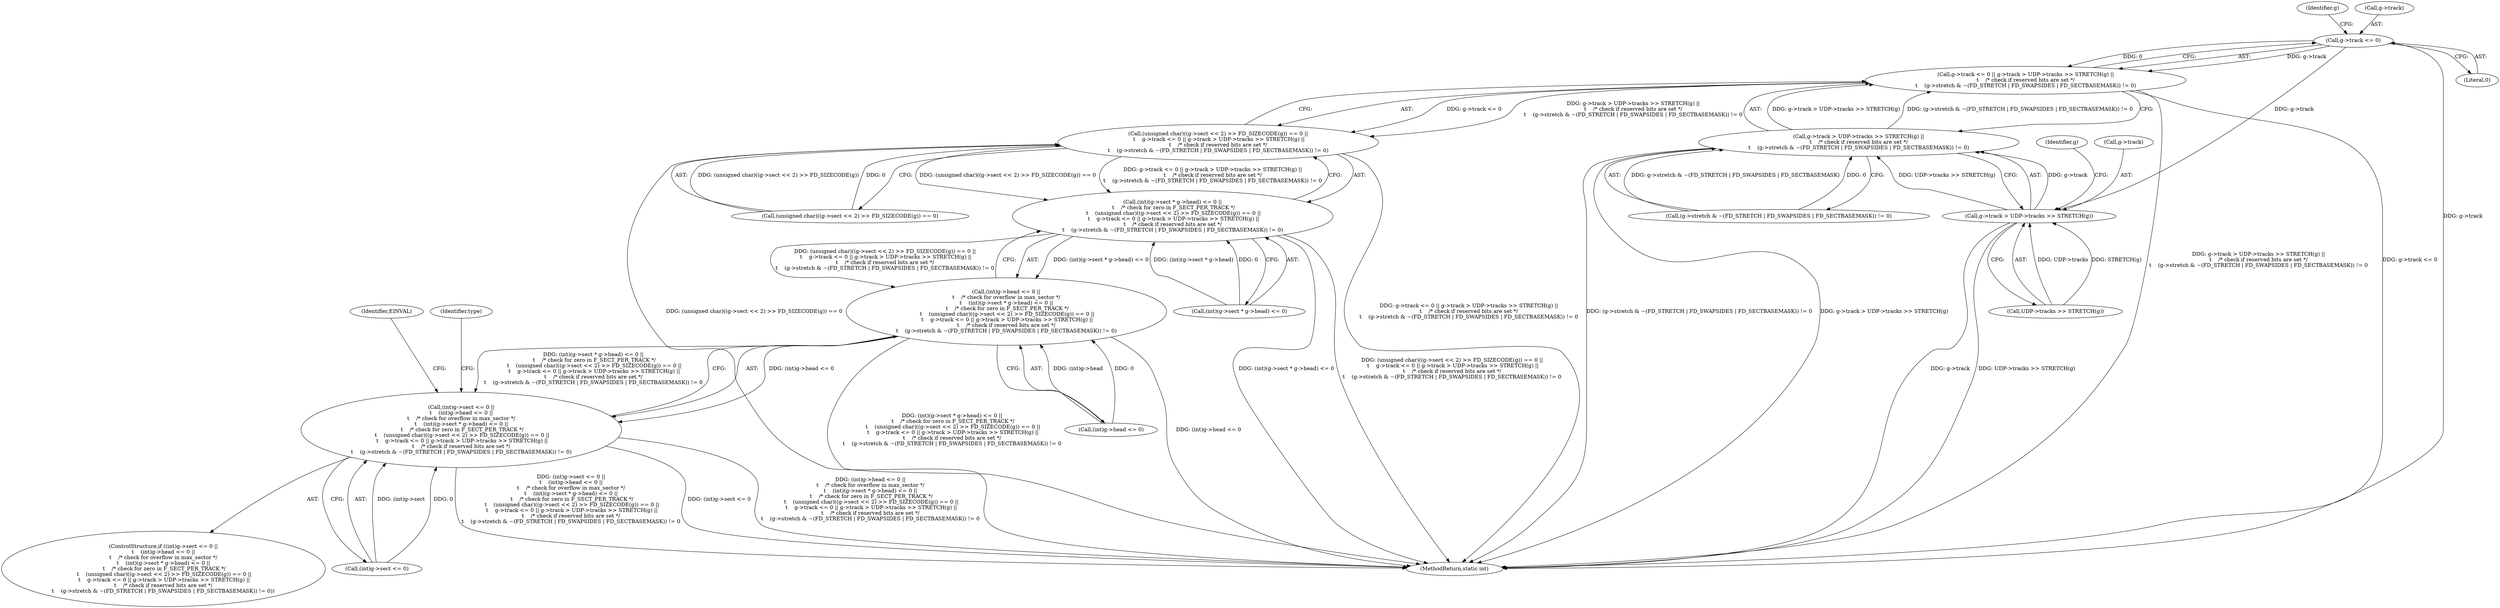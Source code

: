 digraph "0_linux_da99466ac243f15fbba65bd261bfc75ffa1532b6@pointer" {
"1000157" [label="(Call,g->track <= 0)"];
"1000156" [label="(Call,g->track <= 0 || g->track > UDP->tracks >> STRETCH(g) ||\n\t    /* check if reserved bits are set */\n\t    (g->stretch & ~(FD_STRETCH | FD_SWAPSIDES | FD_SECTBASEMASK)) != 0)"];
"1000143" [label="(Call,(unsigned char)((g->sect << 2) >> FD_SIZECODE(g)) == 0 ||\n \t    g->track <= 0 || g->track > UDP->tracks >> STRETCH(g) ||\n\t    /* check if reserved bits are set */\n\t    (g->stretch & ~(FD_STRETCH | FD_SWAPSIDES | FD_SECTBASEMASK)) != 0)"];
"1000131" [label="(Call,(int)(g->sect * g->head) <= 0 ||\n \t    /* check for zero in F_SECT_PER_TRACK */\n \t    (unsigned char)((g->sect << 2) >> FD_SIZECODE(g)) == 0 ||\n \t    g->track <= 0 || g->track > UDP->tracks >> STRETCH(g) ||\n\t    /* check if reserved bits are set */\n\t    (g->stretch & ~(FD_STRETCH | FD_SWAPSIDES | FD_SECTBASEMASK)) != 0)"];
"1000123" [label="(Call,(int)g->head <= 0 ||\n\t    /* check for overflow in max_sector */\n\t    (int)(g->sect * g->head) <= 0 ||\n \t    /* check for zero in F_SECT_PER_TRACK */\n \t    (unsigned char)((g->sect << 2) >> FD_SIZECODE(g)) == 0 ||\n \t    g->track <= 0 || g->track > UDP->tracks >> STRETCH(g) ||\n\t    /* check if reserved bits are set */\n\t    (g->stretch & ~(FD_STRETCH | FD_SWAPSIDES | FD_SECTBASEMASK)) != 0)"];
"1000115" [label="(Call,(int)g->sect <= 0 ||\n\t    (int)g->head <= 0 ||\n\t    /* check for overflow in max_sector */\n\t    (int)(g->sect * g->head) <= 0 ||\n \t    /* check for zero in F_SECT_PER_TRACK */\n \t    (unsigned char)((g->sect << 2) >> FD_SIZECODE(g)) == 0 ||\n \t    g->track <= 0 || g->track > UDP->tracks >> STRETCH(g) ||\n\t    /* check if reserved bits are set */\n\t    (g->stretch & ~(FD_STRETCH | FD_SWAPSIDES | FD_SECTBASEMASK)) != 0)"];
"1000163" [label="(Call,g->track > UDP->tracks >> STRETCH(g))"];
"1000162" [label="(Call,g->track > UDP->tracks >> STRETCH(g) ||\n\t    /* check if reserved bits are set */\n\t    (g->stretch & ~(FD_STRETCH | FD_SWAPSIDES | FD_SECTBASEMASK)) != 0)"];
"1000403" [label="(MethodReturn,static int)"];
"1000124" [label="(Call,(int)g->head <= 0)"];
"1000176" [label="(Identifier,g)"];
"1000162" [label="(Call,g->track > UDP->tracks >> STRETCH(g) ||\n\t    /* check if reserved bits are set */\n\t    (g->stretch & ~(FD_STRETCH | FD_SWAPSIDES | FD_SECTBASEMASK)) != 0)"];
"1000167" [label="(Call,UDP->tracks >> STRETCH(g))"];
"1000156" [label="(Call,g->track <= 0 || g->track > UDP->tracks >> STRETCH(g) ||\n\t    /* check if reserved bits are set */\n\t    (g->stretch & ~(FD_STRETCH | FD_SWAPSIDES | FD_SECTBASEMASK)) != 0)"];
"1000165" [label="(Identifier,g)"];
"1000164" [label="(Call,g->track)"];
"1000189" [label="(Identifier,type)"];
"1000157" [label="(Call,g->track <= 0)"];
"1000114" [label="(ControlStructure,if ((int)g->sect <= 0 ||\n\t    (int)g->head <= 0 ||\n\t    /* check for overflow in max_sector */\n\t    (int)(g->sect * g->head) <= 0 ||\n \t    /* check for zero in F_SECT_PER_TRACK */\n \t    (unsigned char)((g->sect << 2) >> FD_SIZECODE(g)) == 0 ||\n \t    g->track <= 0 || g->track > UDP->tracks >> STRETCH(g) ||\n\t    /* check if reserved bits are set */\n\t    (g->stretch & ~(FD_STRETCH | FD_SWAPSIDES | FD_SECTBASEMASK)) != 0))"];
"1000163" [label="(Call,g->track > UDP->tracks >> STRETCH(g))"];
"1000161" [label="(Literal,0)"];
"1000143" [label="(Call,(unsigned char)((g->sect << 2) >> FD_SIZECODE(g)) == 0 ||\n \t    g->track <= 0 || g->track > UDP->tracks >> STRETCH(g) ||\n\t    /* check if reserved bits are set */\n\t    (g->stretch & ~(FD_STRETCH | FD_SWAPSIDES | FD_SECTBASEMASK)) != 0)"];
"1000115" [label="(Call,(int)g->sect <= 0 ||\n\t    (int)g->head <= 0 ||\n\t    /* check for overflow in max_sector */\n\t    (int)(g->sect * g->head) <= 0 ||\n \t    /* check for zero in F_SECT_PER_TRACK */\n \t    (unsigned char)((g->sect << 2) >> FD_SIZECODE(g)) == 0 ||\n \t    g->track <= 0 || g->track > UDP->tracks >> STRETCH(g) ||\n\t    /* check if reserved bits are set */\n\t    (g->stretch & ~(FD_STRETCH | FD_SWAPSIDES | FD_SECTBASEMASK)) != 0)"];
"1000131" [label="(Call,(int)(g->sect * g->head) <= 0 ||\n \t    /* check for zero in F_SECT_PER_TRACK */\n \t    (unsigned char)((g->sect << 2) >> FD_SIZECODE(g)) == 0 ||\n \t    g->track <= 0 || g->track > UDP->tracks >> STRETCH(g) ||\n\t    /* check if reserved bits are set */\n\t    (g->stretch & ~(FD_STRETCH | FD_SWAPSIDES | FD_SECTBASEMASK)) != 0)"];
"1000132" [label="(Call,(int)(g->sect * g->head) <= 0)"];
"1000187" [label="(Identifier,EINVAL)"];
"1000116" [label="(Call,(int)g->sect <= 0)"];
"1000123" [label="(Call,(int)g->head <= 0 ||\n\t    /* check for overflow in max_sector */\n\t    (int)(g->sect * g->head) <= 0 ||\n \t    /* check for zero in F_SECT_PER_TRACK */\n \t    (unsigned char)((g->sect << 2) >> FD_SIZECODE(g)) == 0 ||\n \t    g->track <= 0 || g->track > UDP->tracks >> STRETCH(g) ||\n\t    /* check if reserved bits are set */\n\t    (g->stretch & ~(FD_STRETCH | FD_SWAPSIDES | FD_SECTBASEMASK)) != 0)"];
"1000158" [label="(Call,g->track)"];
"1000173" [label="(Call,(g->stretch & ~(FD_STRETCH | FD_SWAPSIDES | FD_SECTBASEMASK)) != 0)"];
"1000144" [label="(Call,(unsigned char)((g->sect << 2) >> FD_SIZECODE(g)) == 0)"];
"1000157" -> "1000156"  [label="AST: "];
"1000157" -> "1000161"  [label="CFG: "];
"1000158" -> "1000157"  [label="AST: "];
"1000161" -> "1000157"  [label="AST: "];
"1000165" -> "1000157"  [label="CFG: "];
"1000156" -> "1000157"  [label="CFG: "];
"1000157" -> "1000403"  [label="DDG: g->track"];
"1000157" -> "1000156"  [label="DDG: g->track"];
"1000157" -> "1000156"  [label="DDG: 0"];
"1000157" -> "1000163"  [label="DDG: g->track"];
"1000156" -> "1000143"  [label="AST: "];
"1000156" -> "1000162"  [label="CFG: "];
"1000162" -> "1000156"  [label="AST: "];
"1000143" -> "1000156"  [label="CFG: "];
"1000156" -> "1000403"  [label="DDG: g->track <= 0"];
"1000156" -> "1000403"  [label="DDG: g->track > UDP->tracks >> STRETCH(g) ||\n\t    /* check if reserved bits are set */\n\t    (g->stretch & ~(FD_STRETCH | FD_SWAPSIDES | FD_SECTBASEMASK)) != 0"];
"1000156" -> "1000143"  [label="DDG: g->track <= 0"];
"1000156" -> "1000143"  [label="DDG: g->track > UDP->tracks >> STRETCH(g) ||\n\t    /* check if reserved bits are set */\n\t    (g->stretch & ~(FD_STRETCH | FD_SWAPSIDES | FD_SECTBASEMASK)) != 0"];
"1000162" -> "1000156"  [label="DDG: g->track > UDP->tracks >> STRETCH(g)"];
"1000162" -> "1000156"  [label="DDG: (g->stretch & ~(FD_STRETCH | FD_SWAPSIDES | FD_SECTBASEMASK)) != 0"];
"1000143" -> "1000131"  [label="AST: "];
"1000143" -> "1000144"  [label="CFG: "];
"1000144" -> "1000143"  [label="AST: "];
"1000131" -> "1000143"  [label="CFG: "];
"1000143" -> "1000403"  [label="DDG: (unsigned char)((g->sect << 2) >> FD_SIZECODE(g)) == 0"];
"1000143" -> "1000403"  [label="DDG: g->track <= 0 || g->track > UDP->tracks >> STRETCH(g) ||\n\t    /* check if reserved bits are set */\n\t    (g->stretch & ~(FD_STRETCH | FD_SWAPSIDES | FD_SECTBASEMASK)) != 0"];
"1000143" -> "1000131"  [label="DDG: (unsigned char)((g->sect << 2) >> FD_SIZECODE(g)) == 0"];
"1000143" -> "1000131"  [label="DDG: g->track <= 0 || g->track > UDP->tracks >> STRETCH(g) ||\n\t    /* check if reserved bits are set */\n\t    (g->stretch & ~(FD_STRETCH | FD_SWAPSIDES | FD_SECTBASEMASK)) != 0"];
"1000144" -> "1000143"  [label="DDG: (unsigned char)((g->sect << 2) >> FD_SIZECODE(g))"];
"1000144" -> "1000143"  [label="DDG: 0"];
"1000131" -> "1000123"  [label="AST: "];
"1000131" -> "1000132"  [label="CFG: "];
"1000132" -> "1000131"  [label="AST: "];
"1000123" -> "1000131"  [label="CFG: "];
"1000131" -> "1000403"  [label="DDG: (int)(g->sect * g->head) <= 0"];
"1000131" -> "1000403"  [label="DDG: (unsigned char)((g->sect << 2) >> FD_SIZECODE(g)) == 0 ||\n \t    g->track <= 0 || g->track > UDP->tracks >> STRETCH(g) ||\n\t    /* check if reserved bits are set */\n\t    (g->stretch & ~(FD_STRETCH | FD_SWAPSIDES | FD_SECTBASEMASK)) != 0"];
"1000131" -> "1000123"  [label="DDG: (int)(g->sect * g->head) <= 0"];
"1000131" -> "1000123"  [label="DDG: (unsigned char)((g->sect << 2) >> FD_SIZECODE(g)) == 0 ||\n \t    g->track <= 0 || g->track > UDP->tracks >> STRETCH(g) ||\n\t    /* check if reserved bits are set */\n\t    (g->stretch & ~(FD_STRETCH | FD_SWAPSIDES | FD_SECTBASEMASK)) != 0"];
"1000132" -> "1000131"  [label="DDG: (int)(g->sect * g->head)"];
"1000132" -> "1000131"  [label="DDG: 0"];
"1000123" -> "1000115"  [label="AST: "];
"1000123" -> "1000124"  [label="CFG: "];
"1000124" -> "1000123"  [label="AST: "];
"1000115" -> "1000123"  [label="CFG: "];
"1000123" -> "1000403"  [label="DDG: (int)g->head <= 0"];
"1000123" -> "1000403"  [label="DDG: (int)(g->sect * g->head) <= 0 ||\n \t    /* check for zero in F_SECT_PER_TRACK */\n \t    (unsigned char)((g->sect << 2) >> FD_SIZECODE(g)) == 0 ||\n \t    g->track <= 0 || g->track > UDP->tracks >> STRETCH(g) ||\n\t    /* check if reserved bits are set */\n\t    (g->stretch & ~(FD_STRETCH | FD_SWAPSIDES | FD_SECTBASEMASK)) != 0"];
"1000123" -> "1000115"  [label="DDG: (int)g->head <= 0"];
"1000123" -> "1000115"  [label="DDG: (int)(g->sect * g->head) <= 0 ||\n \t    /* check for zero in F_SECT_PER_TRACK */\n \t    (unsigned char)((g->sect << 2) >> FD_SIZECODE(g)) == 0 ||\n \t    g->track <= 0 || g->track > UDP->tracks >> STRETCH(g) ||\n\t    /* check if reserved bits are set */\n\t    (g->stretch & ~(FD_STRETCH | FD_SWAPSIDES | FD_SECTBASEMASK)) != 0"];
"1000124" -> "1000123"  [label="DDG: (int)g->head"];
"1000124" -> "1000123"  [label="DDG: 0"];
"1000115" -> "1000114"  [label="AST: "];
"1000115" -> "1000116"  [label="CFG: "];
"1000116" -> "1000115"  [label="AST: "];
"1000187" -> "1000115"  [label="CFG: "];
"1000189" -> "1000115"  [label="CFG: "];
"1000115" -> "1000403"  [label="DDG: (int)g->head <= 0 ||\n\t    /* check for overflow in max_sector */\n\t    (int)(g->sect * g->head) <= 0 ||\n \t    /* check for zero in F_SECT_PER_TRACK */\n \t    (unsigned char)((g->sect << 2) >> FD_SIZECODE(g)) == 0 ||\n \t    g->track <= 0 || g->track > UDP->tracks >> STRETCH(g) ||\n\t    /* check if reserved bits are set */\n\t    (g->stretch & ~(FD_STRETCH | FD_SWAPSIDES | FD_SECTBASEMASK)) != 0"];
"1000115" -> "1000403"  [label="DDG: (int)g->sect <= 0 ||\n\t    (int)g->head <= 0 ||\n\t    /* check for overflow in max_sector */\n\t    (int)(g->sect * g->head) <= 0 ||\n \t    /* check for zero in F_SECT_PER_TRACK */\n \t    (unsigned char)((g->sect << 2) >> FD_SIZECODE(g)) == 0 ||\n \t    g->track <= 0 || g->track > UDP->tracks >> STRETCH(g) ||\n\t    /* check if reserved bits are set */\n\t    (g->stretch & ~(FD_STRETCH | FD_SWAPSIDES | FD_SECTBASEMASK)) != 0"];
"1000115" -> "1000403"  [label="DDG: (int)g->sect <= 0"];
"1000116" -> "1000115"  [label="DDG: (int)g->sect"];
"1000116" -> "1000115"  [label="DDG: 0"];
"1000163" -> "1000162"  [label="AST: "];
"1000163" -> "1000167"  [label="CFG: "];
"1000164" -> "1000163"  [label="AST: "];
"1000167" -> "1000163"  [label="AST: "];
"1000176" -> "1000163"  [label="CFG: "];
"1000162" -> "1000163"  [label="CFG: "];
"1000163" -> "1000403"  [label="DDG: g->track"];
"1000163" -> "1000403"  [label="DDG: UDP->tracks >> STRETCH(g)"];
"1000163" -> "1000162"  [label="DDG: g->track"];
"1000163" -> "1000162"  [label="DDG: UDP->tracks >> STRETCH(g)"];
"1000167" -> "1000163"  [label="DDG: UDP->tracks"];
"1000167" -> "1000163"  [label="DDG: STRETCH(g)"];
"1000162" -> "1000173"  [label="CFG: "];
"1000173" -> "1000162"  [label="AST: "];
"1000162" -> "1000403"  [label="DDG: (g->stretch & ~(FD_STRETCH | FD_SWAPSIDES | FD_SECTBASEMASK)) != 0"];
"1000162" -> "1000403"  [label="DDG: g->track > UDP->tracks >> STRETCH(g)"];
"1000173" -> "1000162"  [label="DDG: g->stretch & ~(FD_STRETCH | FD_SWAPSIDES | FD_SECTBASEMASK)"];
"1000173" -> "1000162"  [label="DDG: 0"];
}
